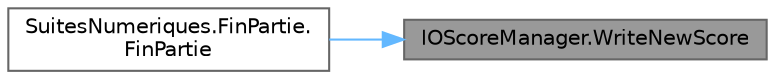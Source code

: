 digraph "IOScoreManager.WriteNewScore"
{
 // LATEX_PDF_SIZE
  bgcolor="transparent";
  edge [fontname=Helvetica,fontsize=10,labelfontname=Helvetica,labelfontsize=10];
  node [fontname=Helvetica,fontsize=10,shape=box,height=0.2,width=0.4];
  rankdir="RL";
  Node1 [id="Node000001",label="IOScoreManager.WriteNewScore",height=0.2,width=0.4,color="gray40", fillcolor="grey60", style="filled", fontcolor="black",tooltip="Ecrit les nouveaux meilleurs scores dans le fichier correspondant au type de suite."];
  Node1 -> Node2 [id="edge1_Node000001_Node000002",dir="back",color="steelblue1",style="solid",tooltip=" "];
  Node2 [id="Node000002",label="SuitesNumeriques.FinPartie.\lFinPartie",height=0.2,width=0.4,color="grey40", fillcolor="white", style="filled",URL="$class_suites_numeriques_1_1_fin_partie.html#ac360b51f5c9329a151dd8fdee9194eb0",tooltip="Constructeur, affecte les valeurs des arguments aux attributs et affiche les informations sur scores ..."];
}
